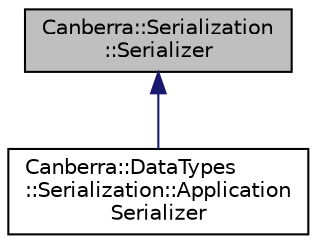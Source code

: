 digraph "Canberra::Serialization::Serializer"
{
  edge [fontname="Helvetica",fontsize="10",labelfontname="Helvetica",labelfontsize="10"];
  node [fontname="Helvetica",fontsize="10",shape=record];
  Node0 [label="Canberra::Serialization\l::Serializer",height=0.2,width=0.4,color="black", fillcolor="grey75", style="filled", fontcolor="black"];
  Node0 -> Node1 [dir="back",color="midnightblue",fontsize="10",style="solid",fontname="Helvetica"];
  Node1 [label="Canberra::DataTypes\l::Serialization::Application\lSerializer",height=0.2,width=0.4,color="black", fillcolor="white", style="filled",URL="$da/dbc/class_canberra_1_1_data_types_1_1_serialization_1_1_application_serializer.html"];
}
